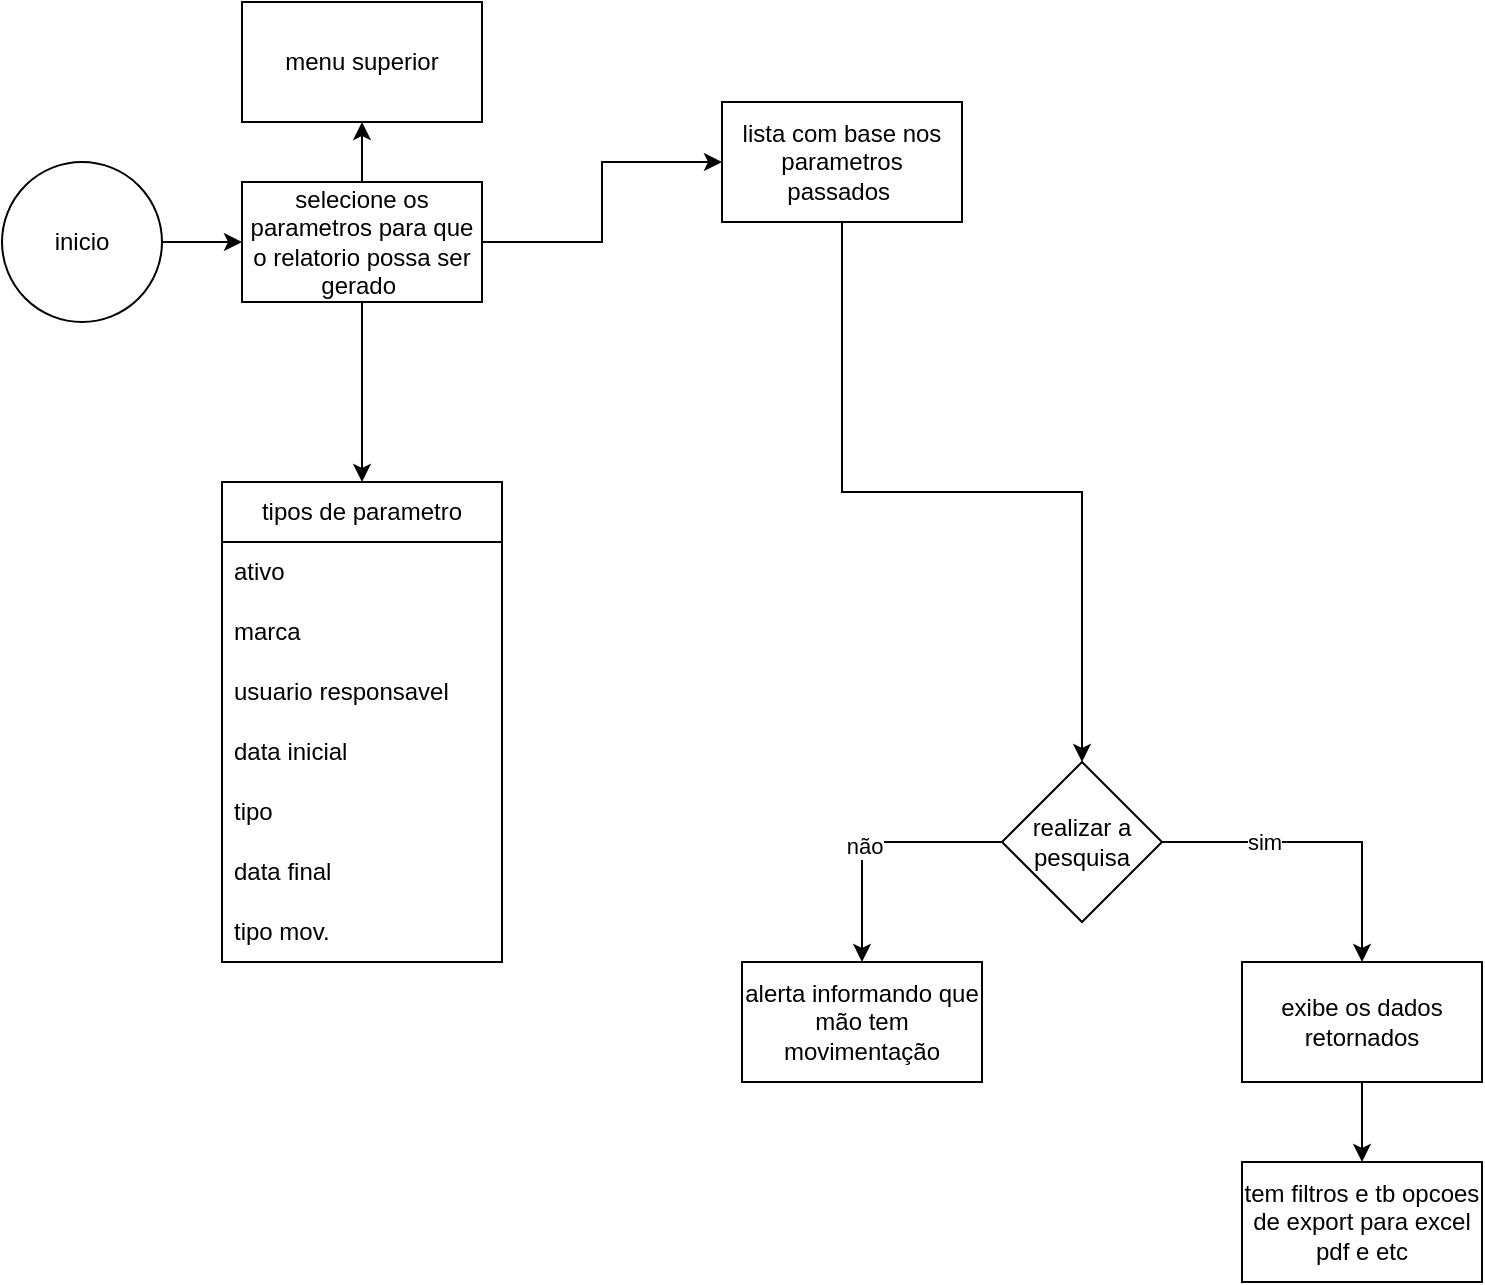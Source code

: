 <mxfile version="26.0.16">
  <diagram name="Página-1" id="BV0Pan63FsvAOE3je1kY">
    <mxGraphModel dx="1674" dy="772" grid="1" gridSize="10" guides="1" tooltips="1" connect="1" arrows="1" fold="1" page="1" pageScale="1" pageWidth="827" pageHeight="1169" math="0" shadow="0">
      <root>
        <mxCell id="0" />
        <mxCell id="1" parent="0" />
        <mxCell id="_pvLdG_7PZrH1dz6Or2_-3" value="" style="edgeStyle=orthogonalEdgeStyle;rounded=0;orthogonalLoop=1;jettySize=auto;html=1;" parent="1" source="_pvLdG_7PZrH1dz6Or2_-1" target="_pvLdG_7PZrH1dz6Or2_-2" edge="1">
          <mxGeometry relative="1" as="geometry" />
        </mxCell>
        <mxCell id="_pvLdG_7PZrH1dz6Or2_-1" value="inicio" style="ellipse;whiteSpace=wrap;html=1;" parent="1" vertex="1">
          <mxGeometry x="40" y="80" width="80" height="80" as="geometry" />
        </mxCell>
        <mxCell id="2fuVpLwXLT_hCY6vNX1x-5" style="edgeStyle=orthogonalEdgeStyle;rounded=0;orthogonalLoop=1;jettySize=auto;html=1;entryX=0.5;entryY=0;entryDx=0;entryDy=0;" edge="1" parent="1" source="_pvLdG_7PZrH1dz6Or2_-2" target="_pvLdG_7PZrH1dz6Or2_-4">
          <mxGeometry relative="1" as="geometry" />
        </mxCell>
        <mxCell id="2fuVpLwXLT_hCY6vNX1x-6" style="edgeStyle=orthogonalEdgeStyle;rounded=0;orthogonalLoop=1;jettySize=auto;html=1;entryX=0;entryY=0.5;entryDx=0;entryDy=0;" edge="1" parent="1" source="_pvLdG_7PZrH1dz6Or2_-2" target="_pvLdG_7PZrH1dz6Or2_-13">
          <mxGeometry relative="1" as="geometry" />
        </mxCell>
        <mxCell id="2fuVpLwXLT_hCY6vNX1x-11" value="" style="edgeStyle=orthogonalEdgeStyle;rounded=0;orthogonalLoop=1;jettySize=auto;html=1;" edge="1" parent="1" source="_pvLdG_7PZrH1dz6Or2_-2" target="2fuVpLwXLT_hCY6vNX1x-10">
          <mxGeometry relative="1" as="geometry" />
        </mxCell>
        <mxCell id="_pvLdG_7PZrH1dz6Or2_-2" value="selecione os parametros para que o relatorio possa ser gerado&amp;nbsp;" style="whiteSpace=wrap;html=1;" parent="1" vertex="1">
          <mxGeometry x="160" y="90" width="120" height="60" as="geometry" />
        </mxCell>
        <mxCell id="_pvLdG_7PZrH1dz6Or2_-24" style="edgeStyle=orthogonalEdgeStyle;rounded=0;orthogonalLoop=1;jettySize=auto;html=1;entryX=0.5;entryY=0;entryDx=0;entryDy=0;exitX=0.5;exitY=1;exitDx=0;exitDy=0;" parent="1" source="_pvLdG_7PZrH1dz6Or2_-13" target="_pvLdG_7PZrH1dz6Or2_-17" edge="1">
          <mxGeometry relative="1" as="geometry" />
        </mxCell>
        <mxCell id="_pvLdG_7PZrH1dz6Or2_-4" value="tipos de parametro" style="swimlane;fontStyle=0;childLayout=stackLayout;horizontal=1;startSize=30;horizontalStack=0;resizeParent=1;resizeParentMax=0;resizeLast=0;collapsible=1;marginBottom=0;whiteSpace=wrap;html=1;" parent="1" vertex="1">
          <mxGeometry x="150" y="240" width="140" height="240" as="geometry" />
        </mxCell>
        <mxCell id="_pvLdG_7PZrH1dz6Or2_-5" value="ativo" style="text;strokeColor=none;fillColor=none;align=left;verticalAlign=middle;spacingLeft=4;spacingRight=4;overflow=hidden;points=[[0,0.5],[1,0.5]];portConstraint=eastwest;rotatable=0;whiteSpace=wrap;html=1;" parent="_pvLdG_7PZrH1dz6Or2_-4" vertex="1">
          <mxGeometry y="30" width="140" height="30" as="geometry" />
        </mxCell>
        <mxCell id="_pvLdG_7PZrH1dz6Or2_-7" value="marca&lt;span style=&quot;white-space: pre;&quot;&gt;&#x9;&lt;/span&gt;" style="text;strokeColor=none;fillColor=none;align=left;verticalAlign=middle;spacingLeft=4;spacingRight=4;overflow=hidden;points=[[0,0.5],[1,0.5]];portConstraint=eastwest;rotatable=0;whiteSpace=wrap;html=1;" parent="_pvLdG_7PZrH1dz6Or2_-4" vertex="1">
          <mxGeometry y="60" width="140" height="30" as="geometry" />
        </mxCell>
        <mxCell id="_pvLdG_7PZrH1dz6Or2_-9" value="usuario responsavel" style="text;strokeColor=none;fillColor=none;align=left;verticalAlign=middle;spacingLeft=4;spacingRight=4;overflow=hidden;points=[[0,0.5],[1,0.5]];portConstraint=eastwest;rotatable=0;whiteSpace=wrap;html=1;" parent="_pvLdG_7PZrH1dz6Or2_-4" vertex="1">
          <mxGeometry y="90" width="140" height="30" as="geometry" />
        </mxCell>
        <mxCell id="2fuVpLwXLT_hCY6vNX1x-1" value="data inicial" style="text;strokeColor=none;fillColor=none;align=left;verticalAlign=middle;spacingLeft=4;spacingRight=4;overflow=hidden;points=[[0,0.5],[1,0.5]];portConstraint=eastwest;rotatable=0;whiteSpace=wrap;html=1;" vertex="1" parent="_pvLdG_7PZrH1dz6Or2_-4">
          <mxGeometry y="120" width="140" height="30" as="geometry" />
        </mxCell>
        <mxCell id="_pvLdG_7PZrH1dz6Or2_-8" value="tipo" style="text;strokeColor=none;fillColor=none;align=left;verticalAlign=middle;spacingLeft=4;spacingRight=4;overflow=hidden;points=[[0,0.5],[1,0.5]];portConstraint=eastwest;rotatable=0;whiteSpace=wrap;html=1;" parent="_pvLdG_7PZrH1dz6Or2_-4" vertex="1">
          <mxGeometry y="150" width="140" height="30" as="geometry" />
        </mxCell>
        <mxCell id="2fuVpLwXLT_hCY6vNX1x-2" value="data final" style="text;strokeColor=none;fillColor=none;align=left;verticalAlign=middle;spacingLeft=4;spacingRight=4;overflow=hidden;points=[[0,0.5],[1,0.5]];portConstraint=eastwest;rotatable=0;whiteSpace=wrap;html=1;" vertex="1" parent="_pvLdG_7PZrH1dz6Or2_-4">
          <mxGeometry y="180" width="140" height="30" as="geometry" />
        </mxCell>
        <mxCell id="2fuVpLwXLT_hCY6vNX1x-3" value="tipo mov." style="text;strokeColor=none;fillColor=none;align=left;verticalAlign=middle;spacingLeft=4;spacingRight=4;overflow=hidden;points=[[0,0.5],[1,0.5]];portConstraint=eastwest;rotatable=0;whiteSpace=wrap;html=1;" vertex="1" parent="_pvLdG_7PZrH1dz6Or2_-4">
          <mxGeometry y="210" width="140" height="30" as="geometry" />
        </mxCell>
        <mxCell id="_pvLdG_7PZrH1dz6Or2_-13" value="lista com base nos parametros passados&amp;nbsp;" style="rounded=0;whiteSpace=wrap;html=1;" parent="1" vertex="1">
          <mxGeometry x="400" y="50" width="120" height="60" as="geometry" />
        </mxCell>
        <mxCell id="_pvLdG_7PZrH1dz6Or2_-19" value="" style="edgeStyle=orthogonalEdgeStyle;rounded=0;orthogonalLoop=1;jettySize=auto;html=1;" parent="1" source="_pvLdG_7PZrH1dz6Or2_-17" target="_pvLdG_7PZrH1dz6Or2_-18" edge="1">
          <mxGeometry relative="1" as="geometry" />
        </mxCell>
        <mxCell id="_pvLdG_7PZrH1dz6Or2_-20" value="não" style="edgeLabel;html=1;align=center;verticalAlign=middle;resizable=0;points=[];" parent="_pvLdG_7PZrH1dz6Or2_-19" vertex="1" connectable="0">
          <mxGeometry x="0.111" y="1" relative="1" as="geometry">
            <mxPoint as="offset" />
          </mxGeometry>
        </mxCell>
        <mxCell id="_pvLdG_7PZrH1dz6Or2_-23" value="" style="edgeStyle=orthogonalEdgeStyle;rounded=0;orthogonalLoop=1;jettySize=auto;html=1;" parent="1" source="_pvLdG_7PZrH1dz6Or2_-17" target="_pvLdG_7PZrH1dz6Or2_-22" edge="1">
          <mxGeometry relative="1" as="geometry">
            <Array as="points">
              <mxPoint x="720" y="420" />
            </Array>
          </mxGeometry>
        </mxCell>
        <mxCell id="_pvLdG_7PZrH1dz6Or2_-25" value="sim" style="edgeLabel;html=1;align=center;verticalAlign=middle;resizable=0;points=[];" parent="_pvLdG_7PZrH1dz6Or2_-23" vertex="1" connectable="0">
          <mxGeometry x="-0.028" y="-1" relative="1" as="geometry">
            <mxPoint x="-27" y="-1" as="offset" />
          </mxGeometry>
        </mxCell>
        <mxCell id="_pvLdG_7PZrH1dz6Or2_-17" value="realizar a pesquisa" style="rhombus;whiteSpace=wrap;html=1;" parent="1" vertex="1">
          <mxGeometry x="540" y="380" width="80" height="80" as="geometry" />
        </mxCell>
        <mxCell id="_pvLdG_7PZrH1dz6Or2_-18" value="alerta informando que mão tem movimentação" style="whiteSpace=wrap;html=1;" parent="1" vertex="1">
          <mxGeometry x="410" y="480" width="120" height="60" as="geometry" />
        </mxCell>
        <mxCell id="2fuVpLwXLT_hCY6vNX1x-8" style="edgeStyle=orthogonalEdgeStyle;rounded=0;orthogonalLoop=1;jettySize=auto;html=1;entryX=0.5;entryY=0;entryDx=0;entryDy=0;" edge="1" parent="1" source="_pvLdG_7PZrH1dz6Or2_-22" target="2fuVpLwXLT_hCY6vNX1x-7">
          <mxGeometry relative="1" as="geometry" />
        </mxCell>
        <mxCell id="_pvLdG_7PZrH1dz6Or2_-22" value="exibe os dados retornados" style="whiteSpace=wrap;html=1;" parent="1" vertex="1">
          <mxGeometry x="660" y="480" width="120" height="60" as="geometry" />
        </mxCell>
        <mxCell id="2fuVpLwXLT_hCY6vNX1x-7" value="tem filtros e tb opcoes de export para excel pdf e etc" style="whiteSpace=wrap;html=1;" vertex="1" parent="1">
          <mxGeometry x="660" y="580" width="120" height="60" as="geometry" />
        </mxCell>
        <mxCell id="2fuVpLwXLT_hCY6vNX1x-10" value="menu superior" style="whiteSpace=wrap;html=1;" vertex="1" parent="1">
          <mxGeometry x="160" width="120" height="60" as="geometry" />
        </mxCell>
      </root>
    </mxGraphModel>
  </diagram>
</mxfile>
